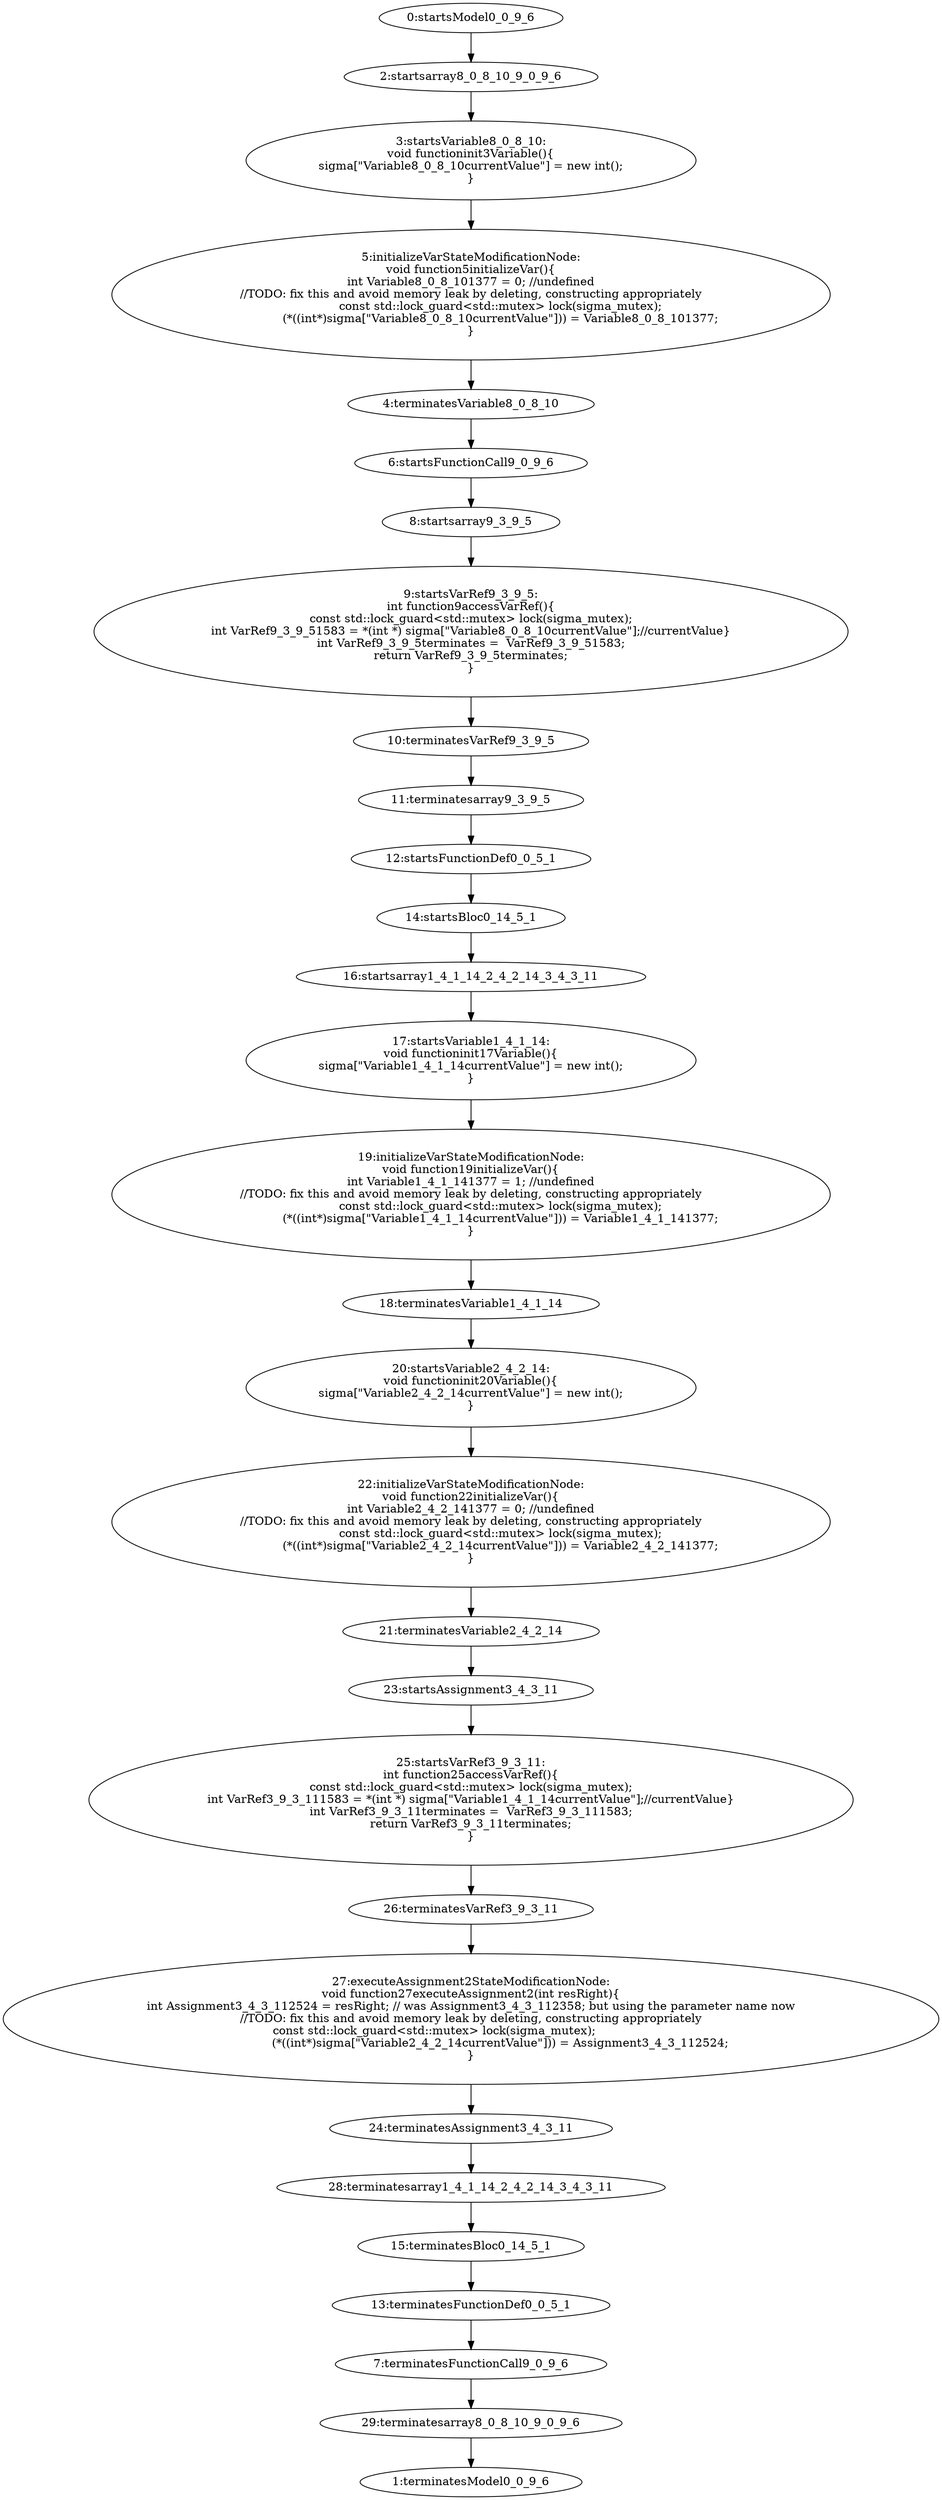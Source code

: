 digraph G {
  "0" [label="0:startsModel0_0_9_6" shape="ellipse" ];
  "1" [label="1:terminatesModel0_0_9_6" shape="ellipse" ];
  "2" [label="2:startsarray8_0_8_10_9_0_9_6" shape="ellipse" ];
  "3" [label="3:startsVariable8_0_8_10:
void functioninit3Variable(){
sigma[\"Variable8_0_8_10currentValue\"] = new int();
}" shape="ellipse" ];
  "4" [label="4:terminatesVariable8_0_8_10" shape="ellipse" ];
  "5" [label="5:initializeVarStateModificationNode:
void function5initializeVar(){
int Variable8_0_8_101377 = 0; //undefined
//TODO: fix this and avoid memory leak by deleting, constructing appropriately
                const std::lock_guard<std::mutex> lock(sigma_mutex);
                (*((int*)sigma[\"Variable8_0_8_10currentValue\"])) = Variable8_0_8_101377;
}" shape="ellipse" ];
  "6" [label="6:startsFunctionCall9_0_9_6" shape="ellipse" ];
  "7" [label="7:terminatesFunctionCall9_0_9_6" shape="ellipse" ];
  "8" [label="8:startsarray9_3_9_5" shape="ellipse" ];
  "9" [label="9:startsVarRef9_3_9_5:
int function9accessVarRef(){
const std::lock_guard<std::mutex> lock(sigma_mutex);
int VarRef9_3_9_51583 = *(int *) sigma[\"Variable8_0_8_10currentValue\"];//currentValue}
int VarRef9_3_9_5terminates =  VarRef9_3_9_51583;
return VarRef9_3_9_5terminates;
}" shape="ellipse" ];
  "10" [label="10:terminatesVarRef9_3_9_5" shape="ellipse" ];
  "11" [label="11:terminatesarray9_3_9_5" shape="ellipse" ];
  "12" [label="12:startsFunctionDef0_0_5_1" shape="ellipse" ];
  "13" [label="13:terminatesFunctionDef0_0_5_1" shape="ellipse" ];
  "14" [label="14:startsBloc0_14_5_1" shape="ellipse" ];
  "15" [label="15:terminatesBloc0_14_5_1" shape="ellipse" ];
  "16" [label="16:startsarray1_4_1_14_2_4_2_14_3_4_3_11" shape="ellipse" ];
  "17" [label="17:startsVariable1_4_1_14:
void functioninit17Variable(){
sigma[\"Variable1_4_1_14currentValue\"] = new int();
}" shape="ellipse" ];
  "18" [label="18:terminatesVariable1_4_1_14" shape="ellipse" ];
  "19" [label="19:initializeVarStateModificationNode:
void function19initializeVar(){
int Variable1_4_1_141377 = 1; //undefined
//TODO: fix this and avoid memory leak by deleting, constructing appropriately
                const std::lock_guard<std::mutex> lock(sigma_mutex);
                (*((int*)sigma[\"Variable1_4_1_14currentValue\"])) = Variable1_4_1_141377;
}" shape="ellipse" ];
  "20" [label="20:startsVariable2_4_2_14:
void functioninit20Variable(){
sigma[\"Variable2_4_2_14currentValue\"] = new int();
}" shape="ellipse" ];
  "21" [label="21:terminatesVariable2_4_2_14" shape="ellipse" ];
  "22" [label="22:initializeVarStateModificationNode:
void function22initializeVar(){
int Variable2_4_2_141377 = 0; //undefined
//TODO: fix this and avoid memory leak by deleting, constructing appropriately
                const std::lock_guard<std::mutex> lock(sigma_mutex);
                (*((int*)sigma[\"Variable2_4_2_14currentValue\"])) = Variable2_4_2_141377;
}" shape="ellipse" ];
  "23" [label="23:startsAssignment3_4_3_11" shape="ellipse" ];
  "24" [label="24:terminatesAssignment3_4_3_11" shape="ellipse" ];
  "25" [label="25:startsVarRef3_9_3_11:
int function25accessVarRef(){
const std::lock_guard<std::mutex> lock(sigma_mutex);
int VarRef3_9_3_111583 = *(int *) sigma[\"Variable1_4_1_14currentValue\"];//currentValue}
int VarRef3_9_3_11terminates =  VarRef3_9_3_111583;
return VarRef3_9_3_11terminates;
}" shape="ellipse" ];
  "26" [label="26:terminatesVarRef3_9_3_11" shape="ellipse" ];
  "27" [label="27:executeAssignment2StateModificationNode:
void function27executeAssignment2(int resRight){
int Assignment3_4_3_112524 = resRight; // was Assignment3_4_3_112358; but using the parameter name now
//TODO: fix this and avoid memory leak by deleting, constructing appropriately
                const std::lock_guard<std::mutex> lock(sigma_mutex);                                    
                (*((int*)sigma[\"Variable2_4_2_14currentValue\"])) = Assignment3_4_3_112524;
}" shape="ellipse" ];
  "28" [label="28:terminatesarray1_4_1_14_2_4_2_14_3_4_3_11" shape="ellipse" ];
  "29" [label="29:terminatesarray8_0_8_10_9_0_9_6" shape="ellipse" ];
  "0" -> "2" [label=""];
  "3" -> "5" [label=""];
  "5" -> "4" [label=""];
  "2" -> "3" [label=""];
  "6" -> "8" [label=""];
  "9" -> "10" [label=""];
  "8" -> "9" [label=""];
  "10" -> "11" [label=""];
  "14" -> "16" [label=""];
  "17" -> "19" [label=""];
  "19" -> "18" [label=""];
  "16" -> "17" [label=""];
  "20" -> "22" [label=""];
  "22" -> "21" [label=""];
  "18" -> "20" [label=""];
  "25" -> "26" [label=""];
  "23" -> "25" [label=""];
  "26" -> "27" [label=""];
  "27" -> "24" [label=""];
  "21" -> "23" [label=""];
  "24" -> "28" [label=""];
  "28" -> "15" [label=""];
  "12" -> "14" [label=""];
  "15" -> "13" [label=""];
  "11" -> "12" [label=""];
  "13" -> "7" [label=""];
  "4" -> "6" [label=""];
  "7" -> "29" [label=""];
  "29" -> "1" [label=""];
}